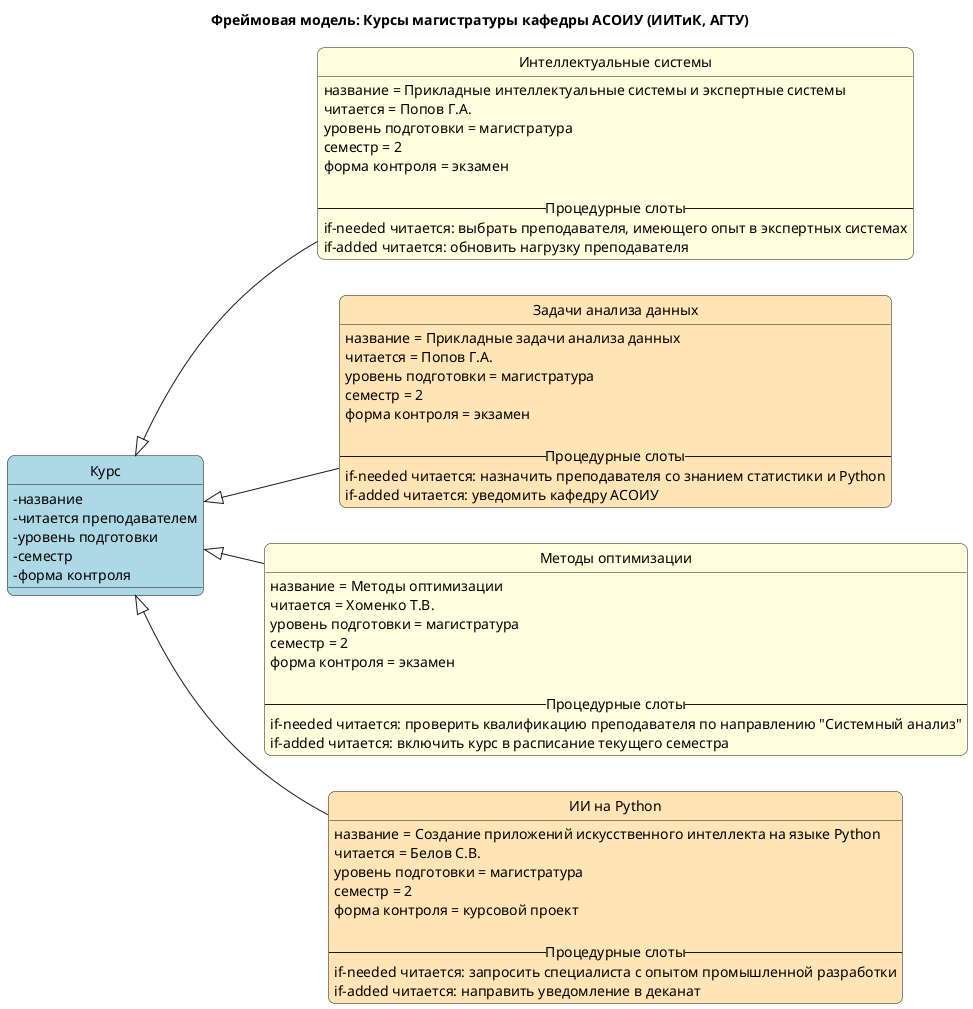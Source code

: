 @startuml Фреймовая_модель_АСОИУ_курсы
title Фреймовая модель: Курсы магистратуры кафедры АСОИУ (ИИТиК, АГТУ)

skinparam classAttributeIconSize 0
skinparam shadowing true
skinparam roundcorner 15
skinparam style strictuml

left to right direction

class Курс #LightBlue {
  - название
  - читается преподавателем
  - уровень подготовки
  - семестр
  - форма контроля
}

' === Наследование ===
class "Интеллектуальные системы" extends Курс
class "Задачи анализа данных" extends Курс
class "Методы оптимизации" extends Курс
class "ИИ на Python" extends Курс

' === Фреймы: Курсы ===
class "Интеллектуальные системы" #LightYellow {
  название = Прикладные интеллектуальные системы и экспертные системы
  читается = Попов Г.А.
  уровень подготовки = магистратура
  семестр = 2
  форма контроля = экзамен

  -- Процедурные слоты --
  if-needed читается: выбрать преподавателя, имеющего опыт в экспертных системах
  if-added читается: обновить нагрузку преподавателя
}

class "Задачи анализа данных" #Moccasin {
  название = Прикладные задачи анализа данных
  читается = Попов Г.А.
  уровень подготовки = магистратура
  семестр = 2
  форма контроля = экзамен

  -- Процедурные слоты --
  if-needed читается: назначить преподавателя со знанием статистики и Python
  if-added читается: уведомить кафедру АСОИУ
}

class "Методы оптимизации" #LightYellow {
  название = Методы оптимизации
  читается = Хоменко Т.В.
  уровень подготовки = магистратура
  семестр = 2
  форма контроля = экзамен

  -- Процедурные слоты --
  if-needed читается: проверить квалификацию преподавателя по направлению "Системный анализ"
  if-added читается: включить курс в расписание текущего семестра
}

class "ИИ на Python" #Moccasin {
  название = Создание приложений искусственного интеллекта на языке Python
  читается = Белов С.В.
  уровень подготовки = магистратура
  семестр = 2
  форма контроля = курсовой проект

  -- Процедурные слоты --
  if-needed читается: запросить специалиста с опытом промышленной разработки
  if-added читается: направить уведомление в деканат
}

@enduml
